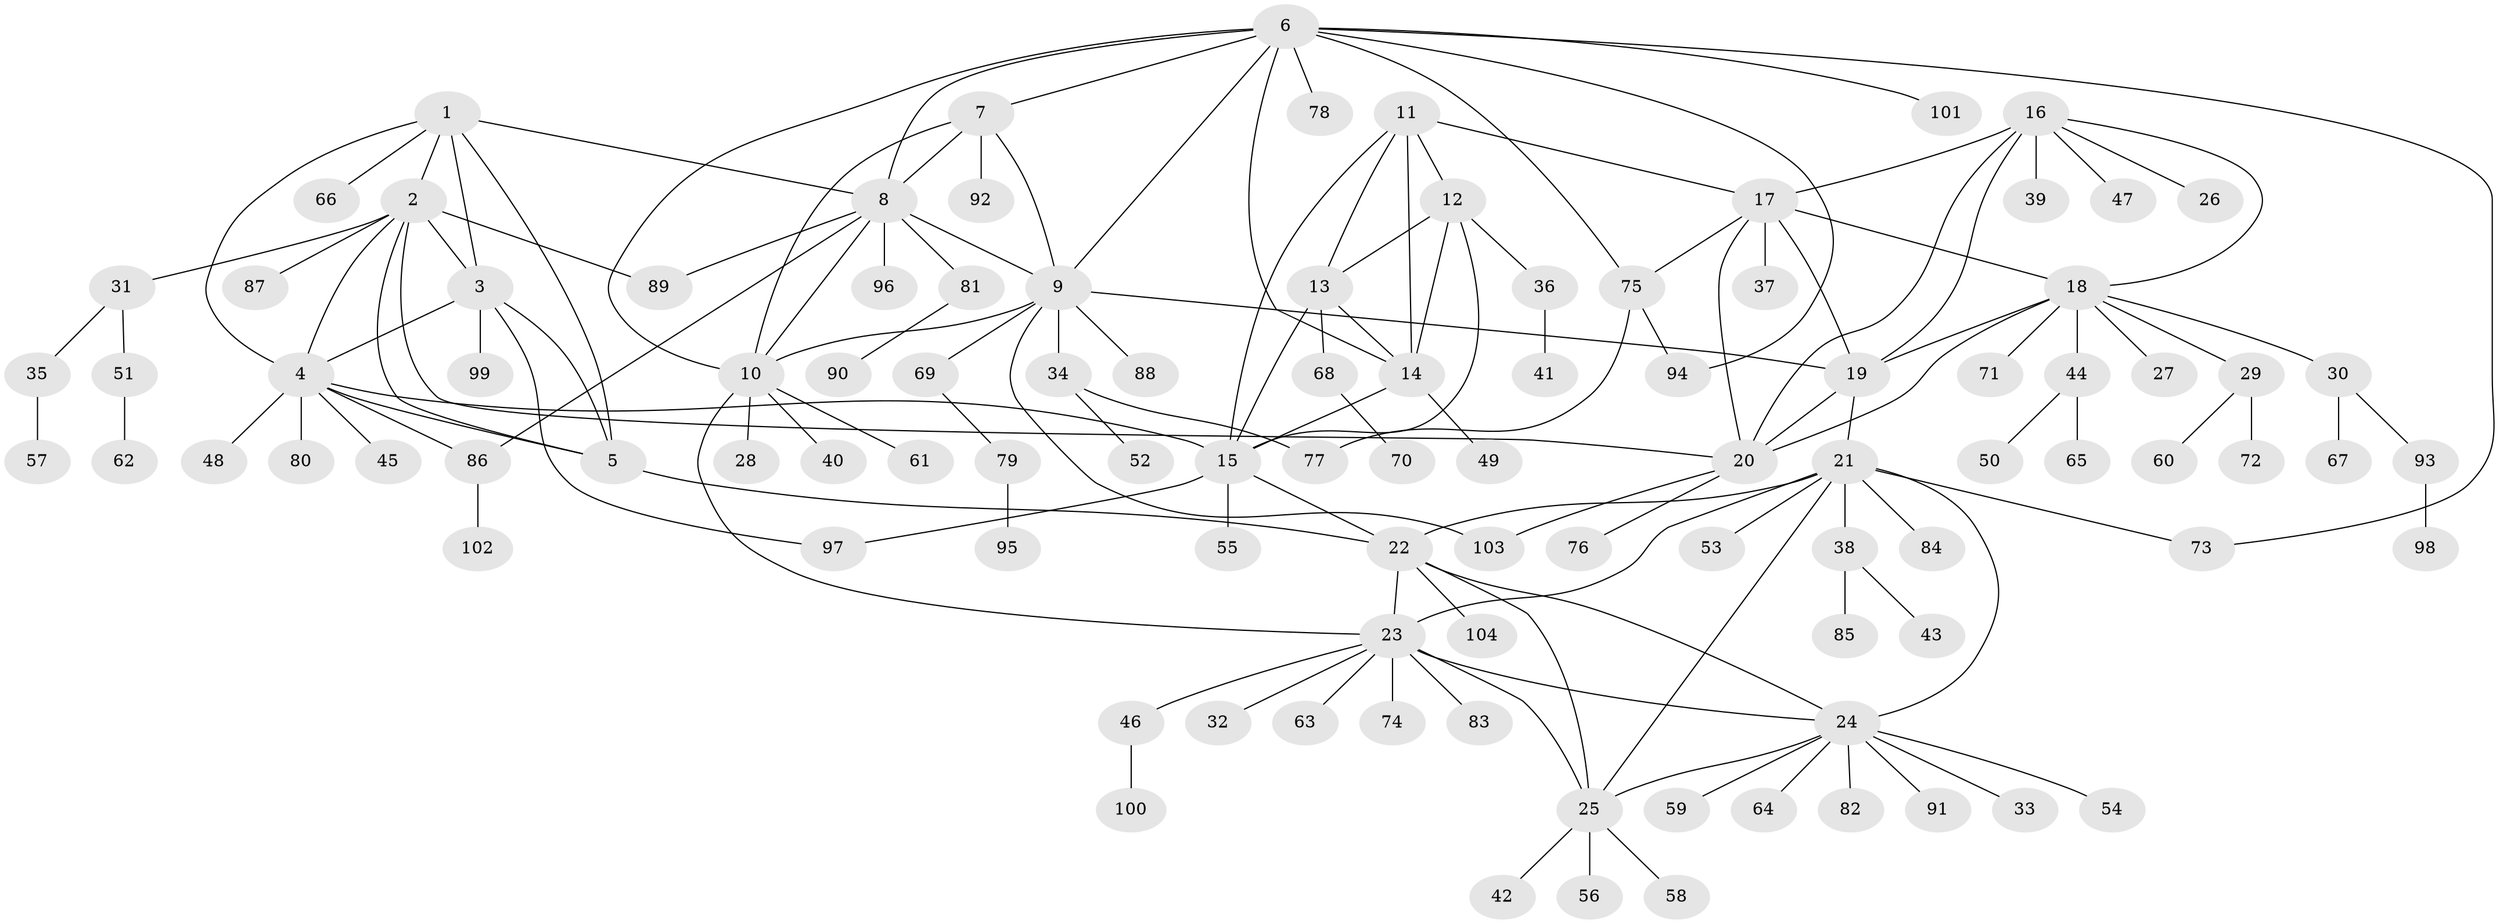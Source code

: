 // Generated by graph-tools (version 1.1) at 2025/26/03/09/25 03:26:35]
// undirected, 104 vertices, 147 edges
graph export_dot {
graph [start="1"]
  node [color=gray90,style=filled];
  1;
  2;
  3;
  4;
  5;
  6;
  7;
  8;
  9;
  10;
  11;
  12;
  13;
  14;
  15;
  16;
  17;
  18;
  19;
  20;
  21;
  22;
  23;
  24;
  25;
  26;
  27;
  28;
  29;
  30;
  31;
  32;
  33;
  34;
  35;
  36;
  37;
  38;
  39;
  40;
  41;
  42;
  43;
  44;
  45;
  46;
  47;
  48;
  49;
  50;
  51;
  52;
  53;
  54;
  55;
  56;
  57;
  58;
  59;
  60;
  61;
  62;
  63;
  64;
  65;
  66;
  67;
  68;
  69;
  70;
  71;
  72;
  73;
  74;
  75;
  76;
  77;
  78;
  79;
  80;
  81;
  82;
  83;
  84;
  85;
  86;
  87;
  88;
  89;
  90;
  91;
  92;
  93;
  94;
  95;
  96;
  97;
  98;
  99;
  100;
  101;
  102;
  103;
  104;
  1 -- 2;
  1 -- 3;
  1 -- 4;
  1 -- 5;
  1 -- 8;
  1 -- 66;
  2 -- 3;
  2 -- 4;
  2 -- 5;
  2 -- 20;
  2 -- 31;
  2 -- 87;
  2 -- 89;
  3 -- 4;
  3 -- 5;
  3 -- 97;
  3 -- 99;
  4 -- 5;
  4 -- 15;
  4 -- 45;
  4 -- 48;
  4 -- 80;
  4 -- 86;
  5 -- 22;
  6 -- 7;
  6 -- 8;
  6 -- 9;
  6 -- 10;
  6 -- 14;
  6 -- 73;
  6 -- 75;
  6 -- 78;
  6 -- 94;
  6 -- 101;
  7 -- 8;
  7 -- 9;
  7 -- 10;
  7 -- 92;
  8 -- 9;
  8 -- 10;
  8 -- 81;
  8 -- 86;
  8 -- 89;
  8 -- 96;
  9 -- 10;
  9 -- 19;
  9 -- 34;
  9 -- 69;
  9 -- 88;
  9 -- 103;
  10 -- 23;
  10 -- 28;
  10 -- 40;
  10 -- 61;
  11 -- 12;
  11 -- 13;
  11 -- 14;
  11 -- 15;
  11 -- 17;
  12 -- 13;
  12 -- 14;
  12 -- 15;
  12 -- 36;
  13 -- 14;
  13 -- 15;
  13 -- 68;
  14 -- 15;
  14 -- 49;
  15 -- 22;
  15 -- 55;
  15 -- 97;
  16 -- 17;
  16 -- 18;
  16 -- 19;
  16 -- 20;
  16 -- 26;
  16 -- 39;
  16 -- 47;
  17 -- 18;
  17 -- 19;
  17 -- 20;
  17 -- 37;
  17 -- 75;
  18 -- 19;
  18 -- 20;
  18 -- 27;
  18 -- 29;
  18 -- 30;
  18 -- 44;
  18 -- 71;
  19 -- 20;
  19 -- 21;
  20 -- 76;
  20 -- 103;
  21 -- 22;
  21 -- 23;
  21 -- 24;
  21 -- 25;
  21 -- 38;
  21 -- 53;
  21 -- 73;
  21 -- 84;
  22 -- 23;
  22 -- 24;
  22 -- 25;
  22 -- 104;
  23 -- 24;
  23 -- 25;
  23 -- 32;
  23 -- 46;
  23 -- 63;
  23 -- 74;
  23 -- 83;
  24 -- 25;
  24 -- 33;
  24 -- 54;
  24 -- 59;
  24 -- 64;
  24 -- 82;
  24 -- 91;
  25 -- 42;
  25 -- 56;
  25 -- 58;
  29 -- 60;
  29 -- 72;
  30 -- 67;
  30 -- 93;
  31 -- 35;
  31 -- 51;
  34 -- 52;
  34 -- 77;
  35 -- 57;
  36 -- 41;
  38 -- 43;
  38 -- 85;
  44 -- 50;
  44 -- 65;
  46 -- 100;
  51 -- 62;
  68 -- 70;
  69 -- 79;
  75 -- 77;
  75 -- 94;
  79 -- 95;
  81 -- 90;
  86 -- 102;
  93 -- 98;
}
